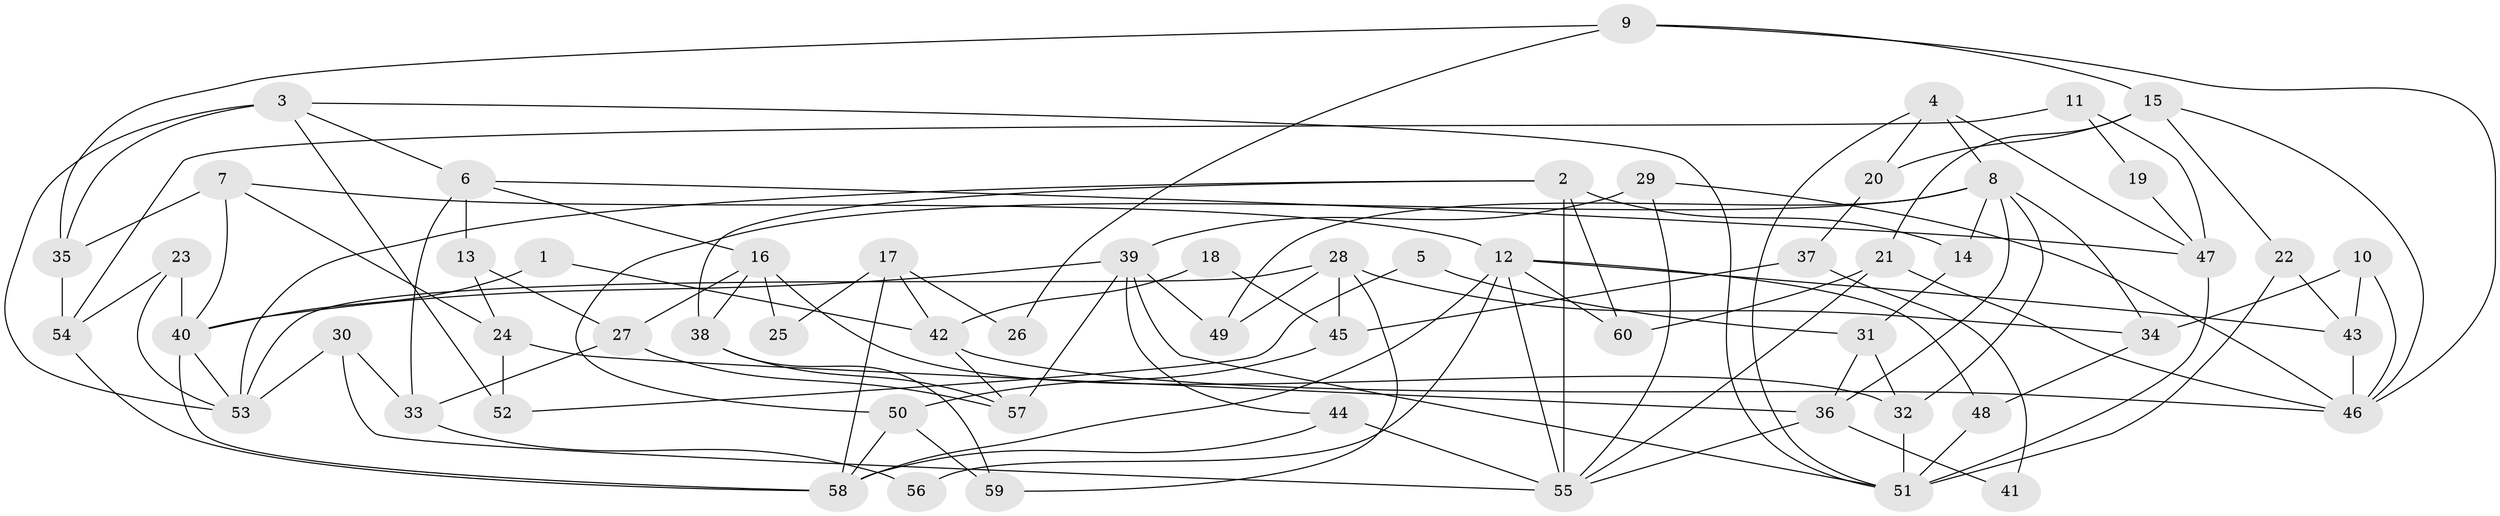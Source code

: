 // coarse degree distribution, {2: 0.1111111111111111, 6: 0.1388888888888889, 9: 0.05555555555555555, 4: 0.25, 7: 0.1111111111111111, 8: 0.08333333333333333, 3: 0.1388888888888889, 5: 0.08333333333333333, 10: 0.027777777777777776}
// Generated by graph-tools (version 1.1) at 2025/42/03/06/25 10:42:00]
// undirected, 60 vertices, 120 edges
graph export_dot {
graph [start="1"]
  node [color=gray90,style=filled];
  1;
  2;
  3;
  4;
  5;
  6;
  7;
  8;
  9;
  10;
  11;
  12;
  13;
  14;
  15;
  16;
  17;
  18;
  19;
  20;
  21;
  22;
  23;
  24;
  25;
  26;
  27;
  28;
  29;
  30;
  31;
  32;
  33;
  34;
  35;
  36;
  37;
  38;
  39;
  40;
  41;
  42;
  43;
  44;
  45;
  46;
  47;
  48;
  49;
  50;
  51;
  52;
  53;
  54;
  55;
  56;
  57;
  58;
  59;
  60;
  1 -- 42;
  1 -- 40;
  2 -- 60;
  2 -- 14;
  2 -- 38;
  2 -- 53;
  2 -- 55;
  3 -- 53;
  3 -- 6;
  3 -- 35;
  3 -- 51;
  3 -- 52;
  4 -- 51;
  4 -- 8;
  4 -- 20;
  4 -- 47;
  5 -- 52;
  5 -- 31;
  6 -- 47;
  6 -- 16;
  6 -- 13;
  6 -- 33;
  7 -- 40;
  7 -- 12;
  7 -- 24;
  7 -- 35;
  8 -- 34;
  8 -- 49;
  8 -- 14;
  8 -- 32;
  8 -- 36;
  8 -- 50;
  9 -- 35;
  9 -- 46;
  9 -- 15;
  9 -- 26;
  10 -- 43;
  10 -- 46;
  10 -- 34;
  11 -- 47;
  11 -- 54;
  11 -- 19;
  12 -- 55;
  12 -- 43;
  12 -- 48;
  12 -- 56;
  12 -- 58;
  12 -- 60;
  13 -- 24;
  13 -- 27;
  14 -- 31;
  15 -- 46;
  15 -- 20;
  15 -- 21;
  15 -- 22;
  16 -- 38;
  16 -- 27;
  16 -- 25;
  16 -- 32;
  17 -- 58;
  17 -- 42;
  17 -- 25;
  17 -- 26;
  18 -- 42;
  18 -- 45;
  19 -- 47;
  20 -- 37;
  21 -- 55;
  21 -- 46;
  21 -- 60;
  22 -- 51;
  22 -- 43;
  23 -- 53;
  23 -- 54;
  23 -- 40;
  24 -- 36;
  24 -- 52;
  27 -- 33;
  27 -- 57;
  28 -- 53;
  28 -- 34;
  28 -- 45;
  28 -- 49;
  28 -- 59;
  29 -- 39;
  29 -- 55;
  29 -- 46;
  30 -- 55;
  30 -- 53;
  30 -- 33;
  31 -- 32;
  31 -- 36;
  32 -- 51;
  33 -- 56;
  34 -- 48;
  35 -- 54;
  36 -- 55;
  36 -- 41;
  37 -- 45;
  37 -- 41;
  38 -- 57;
  38 -- 59;
  39 -- 51;
  39 -- 40;
  39 -- 44;
  39 -- 49;
  39 -- 57;
  40 -- 58;
  40 -- 53;
  42 -- 57;
  42 -- 46;
  43 -- 46;
  44 -- 58;
  44 -- 55;
  45 -- 50;
  47 -- 51;
  48 -- 51;
  50 -- 59;
  50 -- 58;
  54 -- 58;
}
